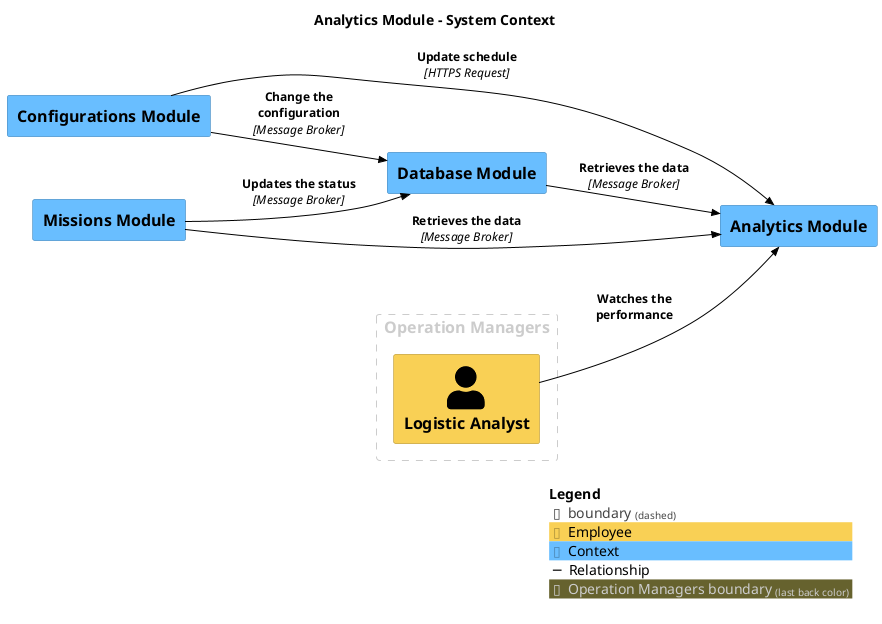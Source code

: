 @startuml
set separator none
title Analytics Module - System Context

left to right direction

!include <C4/C4>
!include <C4/C4_Context>

AddElementTag("Employee", $bgColor="#f9d055", $borderColor="#ae913b", $fontColor="#000000", $sprite="", $shadowing="")
AddElementTag("Context", $bgColor="#69beff", $borderColor="#4985b2", $fontColor="#000000", $sprite="", $shadowing="")

AddRelTag("Relationship", $textColor="#000000", $lineColor="#000000", $lineStyle = "")

AddBoundaryTag("Operation Managers", $borderColor="#cccccc", $fontColor="#cccccc")
Boundary(group_1, "Operation Managers", $tags="Operation Managers") {
  Person(LogisticAnalyst, "Logistic Analyst", $descr="", $tags="Employee", $link="")
}

System(AnalyticsModule, "Analytics Module", $descr="", $tags="Context", $link="")
System(ConfigurationsModule, "Configurations Module", $descr="", $tags="Context", $link="")
System(DatabaseModule, "Database Module", $descr="", $tags="Context", $link="")
System(MissionsModule, "Missions Module", $descr="", $tags="Context", $link="")

Rel_D(ConfigurationsModule, DatabaseModule, "Change the configuration", $techn="Message Broker", $tags="Relationship", $link="")
Rel_D(ConfigurationsModule, AnalyticsModule, "Update schedule", $techn="HTTPS Request", $tags="Relationship", $link="")
Rel_D(MissionsModule, DatabaseModule, "Updates the status", $techn="Message Broker", $tags="Relationship", $link="")
Rel_D(LogisticAnalyst, AnalyticsModule, "Watches the performance", $techn="", $tags="Relationship", $link="")
Rel_D(DatabaseModule, AnalyticsModule, "Retrieves the data", $techn="Message Broker", $tags="Relationship", $link="")
Rel_D(MissionsModule, AnalyticsModule, "Retrieves the data", $techn="Message Broker", $tags="Relationship", $link="")

SHOW_LEGEND(true)
@enduml